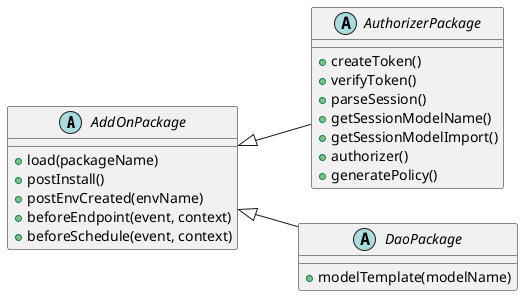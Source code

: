 @startuml Restlessness AddOnPackage

left to right direction

abstract class AddOnPackage {
    +load(packageName)
    +postInstall()
    +postEnvCreated(envName)
    +beforeEndpoint(event, context)
    +beforeSchedule(event, context)
}

abstract class AuthorizerPackage extends AddOnPackage {
    +createToken()
    +verifyToken()
    +parseSession()
    +getSessionModelName()
    +getSessionModelImport()
    +authorizer()
    +generatePolicy()
}

abstract class DaoPackage extends AddOnPackage {
    +modelTemplate(modelName)
}

@enduml